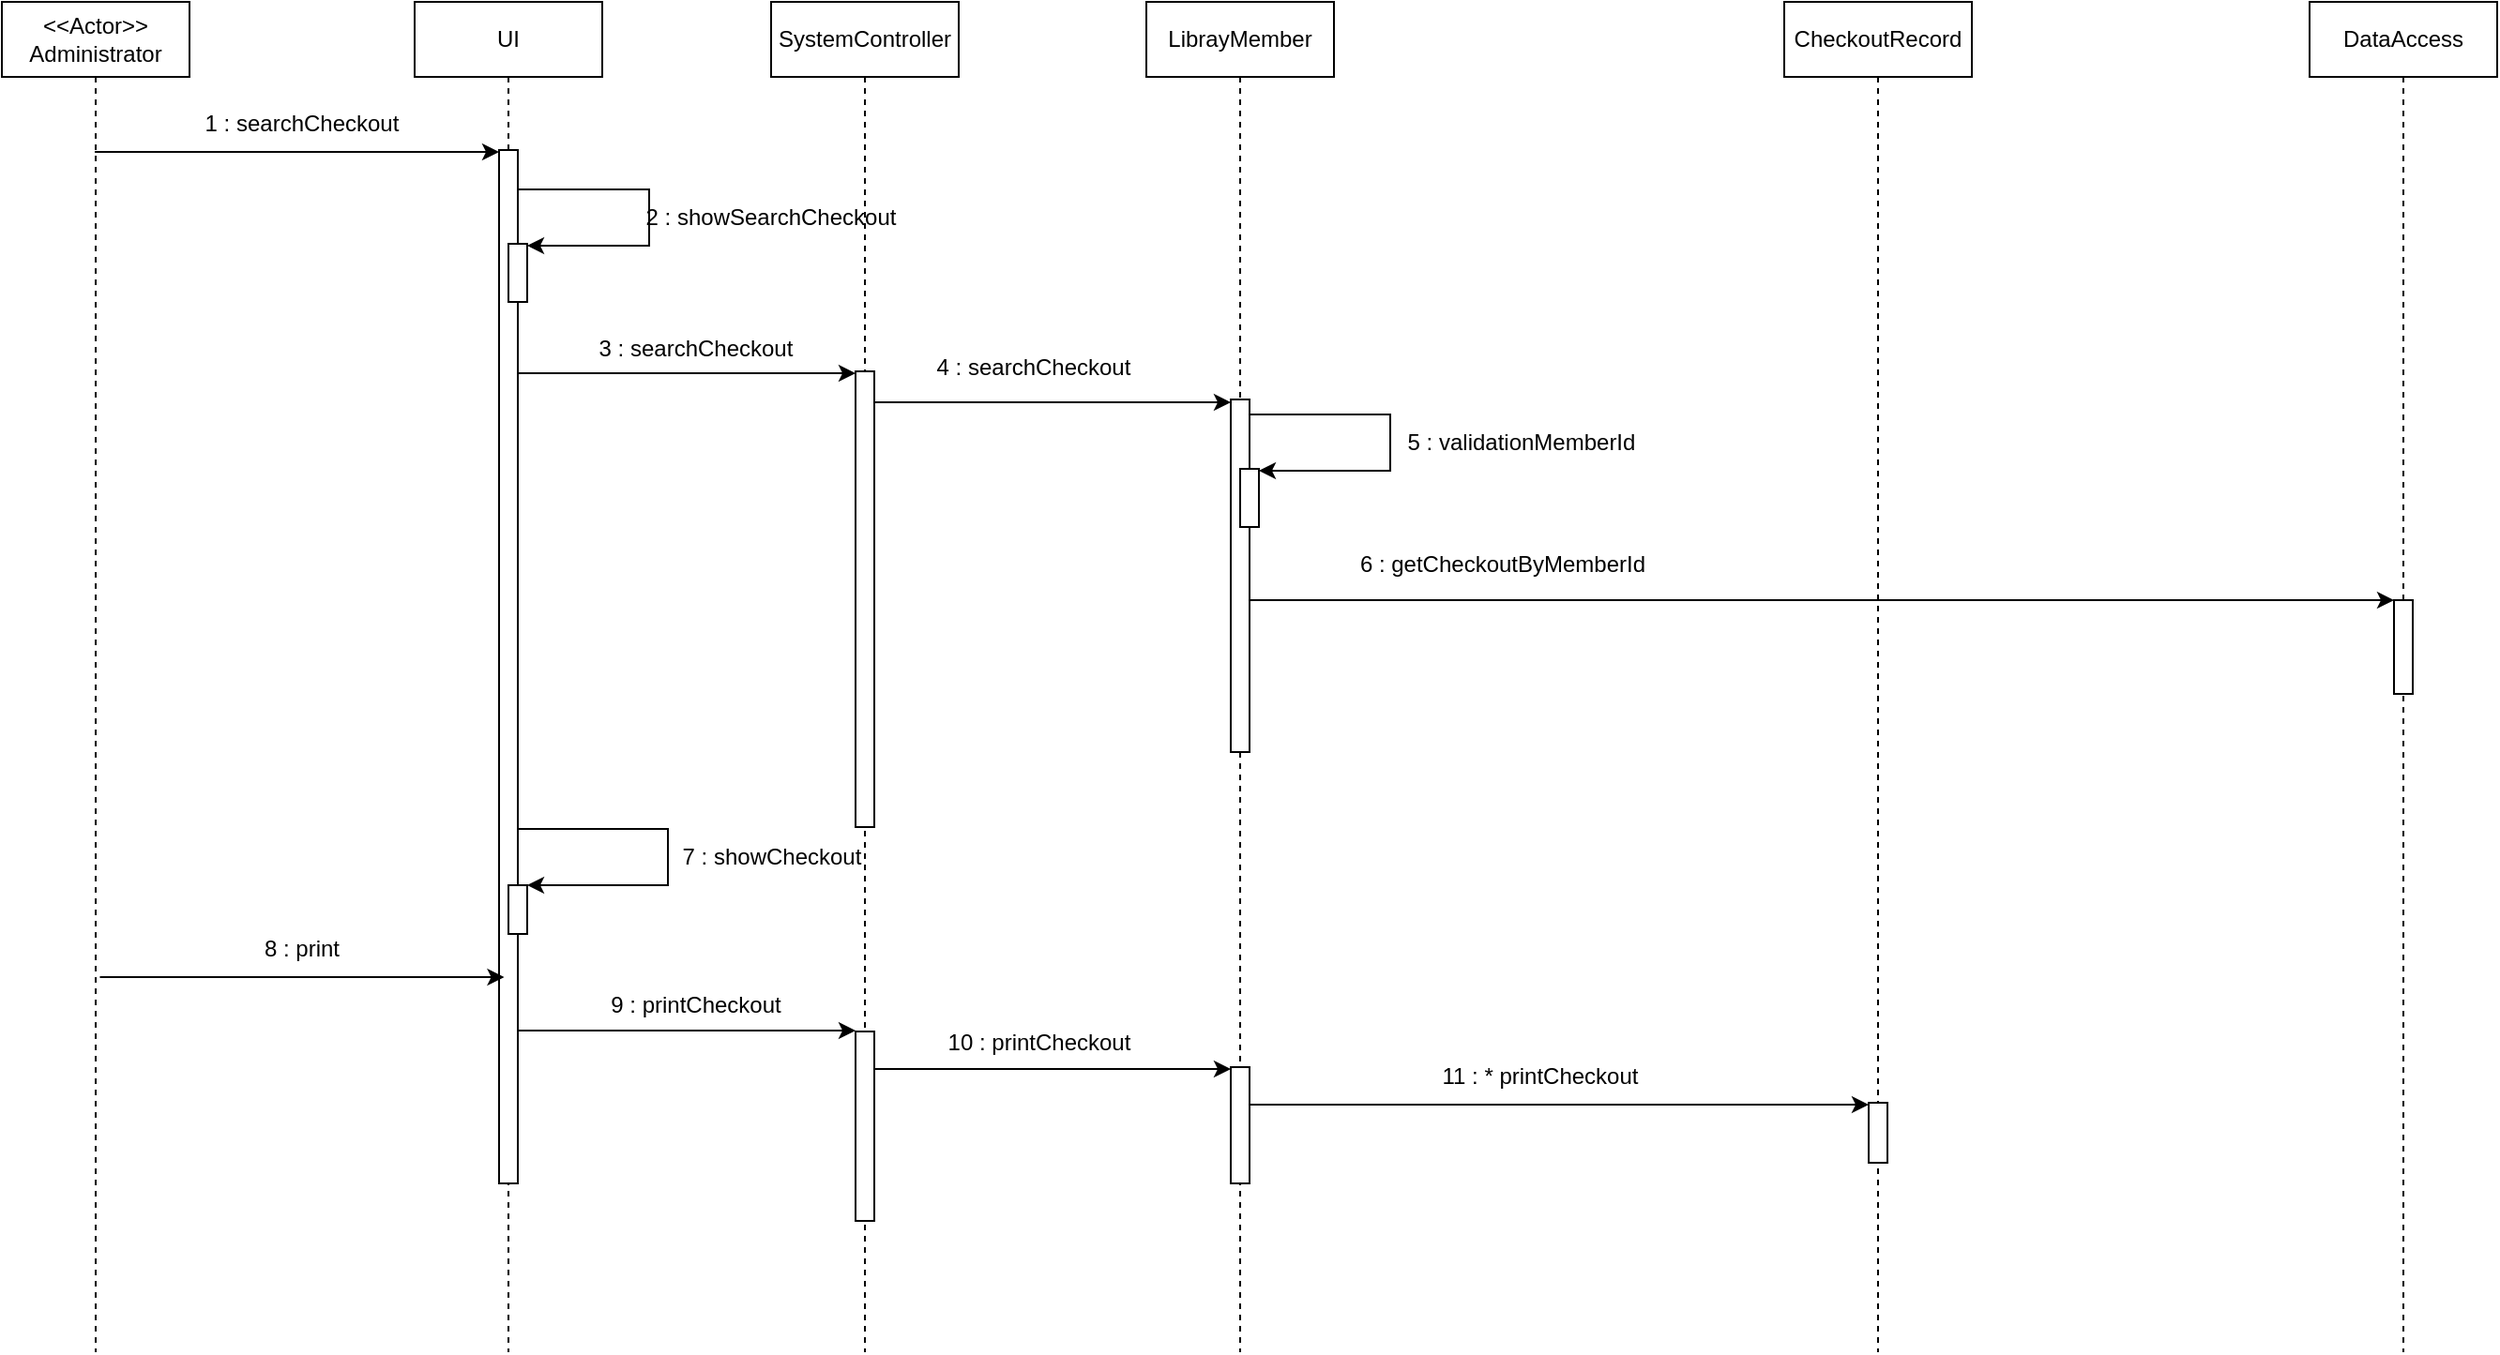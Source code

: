 <mxfile version="22.1.2" type="device">
  <diagram name="Page-1" id="2YBvvXClWsGukQMizWep">
    <mxGraphModel dx="1592" dy="828" grid="1" gridSize="10" guides="1" tooltips="1" connect="1" arrows="1" fold="1" page="1" pageScale="1" pageWidth="850" pageHeight="1100" math="0" shadow="0">
      <root>
        <mxCell id="0" />
        <mxCell id="1" parent="0" />
        <mxCell id="aM9ryv3xv72pqoxQDRHE-1" value="&amp;lt;&amp;lt;Actor&amp;gt;&amp;gt;&lt;br&gt;Administrator" style="shape=umlLifeline;perimeter=lifelinePerimeter;whiteSpace=wrap;html=1;container=0;dropTarget=0;collapsible=0;recursiveResize=0;outlineConnect=0;portConstraint=eastwest;newEdgeStyle={&quot;edgeStyle&quot;:&quot;elbowEdgeStyle&quot;,&quot;elbow&quot;:&quot;vertical&quot;,&quot;curved&quot;:0,&quot;rounded&quot;:0};" parent="1" vertex="1">
          <mxGeometry x="40" y="40" width="100" height="720" as="geometry" />
        </mxCell>
        <mxCell id="aM9ryv3xv72pqoxQDRHE-5" value="UI" style="shape=umlLifeline;perimeter=lifelinePerimeter;whiteSpace=wrap;html=1;container=0;dropTarget=0;collapsible=0;recursiveResize=0;outlineConnect=0;portConstraint=eastwest;newEdgeStyle={&quot;edgeStyle&quot;:&quot;elbowEdgeStyle&quot;,&quot;elbow&quot;:&quot;vertical&quot;,&quot;curved&quot;:0,&quot;rounded&quot;:0};" parent="1" vertex="1">
          <mxGeometry x="260" y="40" width="100" height="720" as="geometry" />
        </mxCell>
        <mxCell id="tzAvLBIY38gFi4zq9o81-4" value="" style="html=1;points=[];perimeter=orthogonalPerimeter;outlineConnect=0;targetShapes=umlLifeline;portConstraint=eastwest;newEdgeStyle={&quot;edgeStyle&quot;:&quot;elbowEdgeStyle&quot;,&quot;elbow&quot;:&quot;vertical&quot;,&quot;curved&quot;:0,&quot;rounded&quot;:0};" parent="aM9ryv3xv72pqoxQDRHE-5" vertex="1">
          <mxGeometry x="45" y="79" width="10" height="551" as="geometry" />
        </mxCell>
        <mxCell id="tzAvLBIY38gFi4zq9o81-15" value="" style="html=1;points=[];perimeter=orthogonalPerimeter;outlineConnect=0;targetShapes=umlLifeline;portConstraint=eastwest;newEdgeStyle={&quot;edgeStyle&quot;:&quot;elbowEdgeStyle&quot;,&quot;elbow&quot;:&quot;vertical&quot;,&quot;curved&quot;:0,&quot;rounded&quot;:0};" parent="aM9ryv3xv72pqoxQDRHE-5" vertex="1">
          <mxGeometry x="50" y="129" width="10" height="31" as="geometry" />
        </mxCell>
        <mxCell id="aTRSrtS2gHxj98zoEJVl-1" value="" style="endArrow=classic;html=1;rounded=0;" parent="aM9ryv3xv72pqoxQDRHE-5" source="tzAvLBIY38gFi4zq9o81-4" target="tzAvLBIY38gFi4zq9o81-15" edge="1">
          <mxGeometry width="50" height="50" relative="1" as="geometry">
            <mxPoint x="60" y="100" as="sourcePoint" />
            <mxPoint x="65" y="130" as="targetPoint" />
            <Array as="points">
              <mxPoint x="125" y="100" />
              <mxPoint x="125" y="130" />
            </Array>
          </mxGeometry>
        </mxCell>
        <mxCell id="tzAvLBIY38gFi4zq9o81-1" value="SystemController" style="shape=umlLifeline;perimeter=lifelinePerimeter;whiteSpace=wrap;html=1;container=0;dropTarget=0;collapsible=0;recursiveResize=0;outlineConnect=0;portConstraint=eastwest;newEdgeStyle={&quot;edgeStyle&quot;:&quot;elbowEdgeStyle&quot;,&quot;elbow&quot;:&quot;vertical&quot;,&quot;curved&quot;:0,&quot;rounded&quot;:0};" parent="1" vertex="1">
          <mxGeometry x="450" y="40" width="100" height="720" as="geometry" />
        </mxCell>
        <mxCell id="tzAvLBIY38gFi4zq9o81-7" value="" style="html=1;points=[];perimeter=orthogonalPerimeter;outlineConnect=0;targetShapes=umlLifeline;portConstraint=eastwest;newEdgeStyle={&quot;edgeStyle&quot;:&quot;elbowEdgeStyle&quot;,&quot;elbow&quot;:&quot;vertical&quot;,&quot;curved&quot;:0,&quot;rounded&quot;:0};" parent="tzAvLBIY38gFi4zq9o81-1" vertex="1">
          <mxGeometry x="45" y="197" width="10" height="243" as="geometry" />
        </mxCell>
        <mxCell id="FMM3vUtKrPc2eLG4mrar-15" value="" style="html=1;points=[];perimeter=orthogonalPerimeter;outlineConnect=0;targetShapes=umlLifeline;portConstraint=eastwest;newEdgeStyle={&quot;edgeStyle&quot;:&quot;elbowEdgeStyle&quot;,&quot;elbow&quot;:&quot;vertical&quot;,&quot;curved&quot;:0,&quot;rounded&quot;:0};" vertex="1" parent="tzAvLBIY38gFi4zq9o81-1">
          <mxGeometry x="45" y="549" width="10" height="101" as="geometry" />
        </mxCell>
        <mxCell id="tzAvLBIY38gFi4zq9o81-2" value="LibrayMember" style="shape=umlLifeline;perimeter=lifelinePerimeter;whiteSpace=wrap;html=1;container=0;dropTarget=0;collapsible=0;recursiveResize=0;outlineConnect=0;portConstraint=eastwest;newEdgeStyle={&quot;edgeStyle&quot;:&quot;elbowEdgeStyle&quot;,&quot;elbow&quot;:&quot;vertical&quot;,&quot;curved&quot;:0,&quot;rounded&quot;:0};" parent="1" vertex="1">
          <mxGeometry x="650" y="40" width="100" height="720" as="geometry" />
        </mxCell>
        <mxCell id="P7pZnIr9eBPzd5SZrVft-8" value="" style="html=1;points=[];perimeter=orthogonalPerimeter;outlineConnect=0;targetShapes=umlLifeline;portConstraint=eastwest;newEdgeStyle={&quot;edgeStyle&quot;:&quot;elbowEdgeStyle&quot;,&quot;elbow&quot;:&quot;vertical&quot;,&quot;curved&quot;:0,&quot;rounded&quot;:0};" parent="tzAvLBIY38gFi4zq9o81-2" vertex="1">
          <mxGeometry x="45" y="212" width="10" height="188" as="geometry" />
        </mxCell>
        <mxCell id="FMM3vUtKrPc2eLG4mrar-3" value="" style="html=1;points=[];perimeter=orthogonalPerimeter;outlineConnect=0;targetShapes=umlLifeline;portConstraint=eastwest;newEdgeStyle={&quot;edgeStyle&quot;:&quot;elbowEdgeStyle&quot;,&quot;elbow&quot;:&quot;vertical&quot;,&quot;curved&quot;:0,&quot;rounded&quot;:0};" vertex="1" parent="tzAvLBIY38gFi4zq9o81-2">
          <mxGeometry x="50" y="249" width="10" height="31" as="geometry" />
        </mxCell>
        <mxCell id="FMM3vUtKrPc2eLG4mrar-4" value="" style="endArrow=classic;html=1;rounded=0;" edge="1" parent="tzAvLBIY38gFi4zq9o81-2" source="P7pZnIr9eBPzd5SZrVft-8" target="FMM3vUtKrPc2eLG4mrar-3">
          <mxGeometry width="50" height="50" relative="1" as="geometry">
            <mxPoint x="60" y="220" as="sourcePoint" />
            <mxPoint x="65" y="250" as="targetPoint" />
            <Array as="points">
              <mxPoint x="130" y="220" />
              <mxPoint x="130" y="250" />
            </Array>
          </mxGeometry>
        </mxCell>
        <mxCell id="FMM3vUtKrPc2eLG4mrar-17" value="" style="html=1;points=[];perimeter=orthogonalPerimeter;outlineConnect=0;targetShapes=umlLifeline;portConstraint=eastwest;newEdgeStyle={&quot;edgeStyle&quot;:&quot;elbowEdgeStyle&quot;,&quot;elbow&quot;:&quot;vertical&quot;,&quot;curved&quot;:0,&quot;rounded&quot;:0};" vertex="1" parent="tzAvLBIY38gFi4zq9o81-2">
          <mxGeometry x="45" y="568" width="10" height="62" as="geometry" />
        </mxCell>
        <mxCell id="tzAvLBIY38gFi4zq9o81-3" value="" style="endArrow=classic;html=1;rounded=0;" parent="1" target="tzAvLBIY38gFi4zq9o81-4" edge="1">
          <mxGeometry width="50" height="50" relative="1" as="geometry">
            <mxPoint x="89.5" y="120" as="sourcePoint" />
            <mxPoint x="260" y="120" as="targetPoint" />
          </mxGeometry>
        </mxCell>
        <mxCell id="tzAvLBIY38gFi4zq9o81-5" value="1 : searchCheckout" style="text;html=1;strokeColor=none;fillColor=none;align=center;verticalAlign=middle;whiteSpace=wrap;rounded=0;" parent="1" vertex="1">
          <mxGeometry x="140" y="90" width="120" height="30" as="geometry" />
        </mxCell>
        <mxCell id="aTRSrtS2gHxj98zoEJVl-3" value="2 : showSearchCheckout" style="text;html=1;strokeColor=none;fillColor=none;align=center;verticalAlign=middle;whiteSpace=wrap;rounded=0;" parent="1" vertex="1">
          <mxGeometry x="380" y="140" width="140" height="30" as="geometry" />
        </mxCell>
        <mxCell id="P7pZnIr9eBPzd5SZrVft-1" value="" style="endArrow=classic;html=1;rounded=0;" parent="1" edge="1">
          <mxGeometry width="50" height="50" relative="1" as="geometry">
            <mxPoint x="315" y="238" as="sourcePoint" />
            <mxPoint x="495" y="238" as="targetPoint" />
          </mxGeometry>
        </mxCell>
        <mxCell id="P7pZnIr9eBPzd5SZrVft-2" value="3 : searchCheckout" style="text;html=1;strokeColor=none;fillColor=none;align=center;verticalAlign=middle;whiteSpace=wrap;rounded=0;" parent="1" vertex="1">
          <mxGeometry x="350" y="210" width="120" height="30" as="geometry" />
        </mxCell>
        <mxCell id="P7pZnIr9eBPzd5SZrVft-6" value="DataAccess" style="shape=umlLifeline;perimeter=lifelinePerimeter;whiteSpace=wrap;html=1;container=0;dropTarget=0;collapsible=0;recursiveResize=0;outlineConnect=0;portConstraint=eastwest;newEdgeStyle={&quot;edgeStyle&quot;:&quot;elbowEdgeStyle&quot;,&quot;elbow&quot;:&quot;vertical&quot;,&quot;curved&quot;:0,&quot;rounded&quot;:0};" parent="1" vertex="1">
          <mxGeometry x="1270" y="40" width="100" height="720" as="geometry" />
        </mxCell>
        <mxCell id="P7pZnIr9eBPzd5SZrVft-13" value="" style="html=1;points=[];perimeter=orthogonalPerimeter;outlineConnect=0;targetShapes=umlLifeline;portConstraint=eastwest;newEdgeStyle={&quot;edgeStyle&quot;:&quot;elbowEdgeStyle&quot;,&quot;elbow&quot;:&quot;vertical&quot;,&quot;curved&quot;:0,&quot;rounded&quot;:0};" parent="P7pZnIr9eBPzd5SZrVft-6" vertex="1">
          <mxGeometry x="45" y="319" width="10" height="50" as="geometry" />
        </mxCell>
        <mxCell id="P7pZnIr9eBPzd5SZrVft-7" value="" style="endArrow=classic;html=1;rounded=0;" parent="1" edge="1" target="P7pZnIr9eBPzd5SZrVft-8">
          <mxGeometry width="50" height="50" relative="1" as="geometry">
            <mxPoint x="505" y="253.5" as="sourcePoint" />
            <mxPoint x="655" y="254" as="targetPoint" />
          </mxGeometry>
        </mxCell>
        <mxCell id="P7pZnIr9eBPzd5SZrVft-18" value="7 : showCheckout" style="text;html=1;strokeColor=none;fillColor=none;align=center;verticalAlign=middle;whiteSpace=wrap;rounded=0;" parent="1" vertex="1">
          <mxGeometry x="367.5" y="481" width="165" height="30" as="geometry" />
        </mxCell>
        <mxCell id="P7pZnIr9eBPzd5SZrVft-17" value="" style="html=1;points=[];perimeter=orthogonalPerimeter;outlineConnect=0;targetShapes=umlLifeline;portConstraint=eastwest;newEdgeStyle={&quot;edgeStyle&quot;:&quot;elbowEdgeStyle&quot;,&quot;elbow&quot;:&quot;vertical&quot;,&quot;curved&quot;:0,&quot;rounded&quot;:0};" parent="1" vertex="1">
          <mxGeometry x="310" y="511" width="10" height="26" as="geometry" />
        </mxCell>
        <mxCell id="P7pZnIr9eBPzd5SZrVft-15" value="" style="endArrow=classic;html=1;rounded=0;" parent="1" edge="1">
          <mxGeometry width="50" height="50" relative="1" as="geometry">
            <mxPoint x="315" y="481" as="sourcePoint" />
            <mxPoint x="320" y="511" as="targetPoint" />
            <Array as="points">
              <mxPoint x="395" y="481" />
              <mxPoint x="395" y="511" />
            </Array>
          </mxGeometry>
        </mxCell>
        <mxCell id="FMM3vUtKrPc2eLG4mrar-1" value="4 : searchCheckout" style="text;html=1;strokeColor=none;fillColor=none;align=center;verticalAlign=middle;whiteSpace=wrap;rounded=0;" vertex="1" parent="1">
          <mxGeometry x="520" y="220" width="140" height="30" as="geometry" />
        </mxCell>
        <mxCell id="FMM3vUtKrPc2eLG4mrar-5" value="5 : validationMemberId" style="text;html=1;strokeColor=none;fillColor=none;align=center;verticalAlign=middle;whiteSpace=wrap;rounded=0;" vertex="1" parent="1">
          <mxGeometry x="780" y="260" width="140" height="30" as="geometry" />
        </mxCell>
        <mxCell id="FMM3vUtKrPc2eLG4mrar-6" value="" style="endArrow=classic;html=1;rounded=0;" edge="1" parent="1" source="P7pZnIr9eBPzd5SZrVft-8" target="P7pZnIr9eBPzd5SZrVft-13">
          <mxGeometry width="50" height="50" relative="1" as="geometry">
            <mxPoint x="710" y="360" as="sourcePoint" />
            <mxPoint x="950" y="361" as="targetPoint" />
          </mxGeometry>
        </mxCell>
        <mxCell id="FMM3vUtKrPc2eLG4mrar-7" value="6 : getCheckoutByMemberId" style="text;html=1;strokeColor=none;fillColor=none;align=center;verticalAlign=middle;whiteSpace=wrap;rounded=0;" vertex="1" parent="1">
          <mxGeometry x="750" y="325" width="180" height="30" as="geometry" />
        </mxCell>
        <mxCell id="FMM3vUtKrPc2eLG4mrar-10" value="" style="endArrow=classic;html=1;rounded=0;" edge="1" parent="1">
          <mxGeometry width="50" height="50" relative="1" as="geometry">
            <mxPoint x="92.25" y="560" as="sourcePoint" />
            <mxPoint x="307.75" y="560" as="targetPoint" />
          </mxGeometry>
        </mxCell>
        <mxCell id="FMM3vUtKrPc2eLG4mrar-11" value="8 : print" style="text;html=1;strokeColor=none;fillColor=none;align=center;verticalAlign=middle;whiteSpace=wrap;rounded=0;" vertex="1" parent="1">
          <mxGeometry x="140" y="530" width="120" height="30" as="geometry" />
        </mxCell>
        <mxCell id="FMM3vUtKrPc2eLG4mrar-12" value="" style="endArrow=classic;html=1;rounded=0;" edge="1" parent="1">
          <mxGeometry width="50" height="50" relative="1" as="geometry">
            <mxPoint x="315" y="588.5" as="sourcePoint" />
            <mxPoint x="495" y="588.5" as="targetPoint" />
          </mxGeometry>
        </mxCell>
        <mxCell id="FMM3vUtKrPc2eLG4mrar-13" value="9 : printCheckout" style="text;html=1;strokeColor=none;fillColor=none;align=center;verticalAlign=middle;whiteSpace=wrap;rounded=0;" vertex="1" parent="1">
          <mxGeometry x="350" y="560" width="120" height="30" as="geometry" />
        </mxCell>
        <mxCell id="FMM3vUtKrPc2eLG4mrar-16" value="" style="endArrow=classic;html=1;rounded=0;" edge="1" parent="1" target="FMM3vUtKrPc2eLG4mrar-17">
          <mxGeometry width="50" height="50" relative="1" as="geometry">
            <mxPoint x="505" y="609" as="sourcePoint" />
            <mxPoint x="680" y="609" as="targetPoint" />
          </mxGeometry>
        </mxCell>
        <mxCell id="FMM3vUtKrPc2eLG4mrar-18" value="11 : * printCheckout" style="text;html=1;strokeColor=none;fillColor=none;align=center;verticalAlign=middle;whiteSpace=wrap;rounded=0;" vertex="1" parent="1">
          <mxGeometry x="800" y="598" width="120" height="30" as="geometry" />
        </mxCell>
        <mxCell id="FMM3vUtKrPc2eLG4mrar-19" value="CheckoutRecord" style="shape=umlLifeline;perimeter=lifelinePerimeter;whiteSpace=wrap;html=1;container=0;dropTarget=0;collapsible=0;recursiveResize=0;outlineConnect=0;portConstraint=eastwest;newEdgeStyle={&quot;edgeStyle&quot;:&quot;elbowEdgeStyle&quot;,&quot;elbow&quot;:&quot;vertical&quot;,&quot;curved&quot;:0,&quot;rounded&quot;:0};" vertex="1" parent="1">
          <mxGeometry x="990" y="40" width="100" height="720" as="geometry" />
        </mxCell>
        <mxCell id="FMM3vUtKrPc2eLG4mrar-21" value="" style="html=1;points=[];perimeter=orthogonalPerimeter;outlineConnect=0;targetShapes=umlLifeline;portConstraint=eastwest;newEdgeStyle={&quot;edgeStyle&quot;:&quot;elbowEdgeStyle&quot;,&quot;elbow&quot;:&quot;vertical&quot;,&quot;curved&quot;:0,&quot;rounded&quot;:0};" vertex="1" parent="FMM3vUtKrPc2eLG4mrar-19">
          <mxGeometry x="45" y="587" width="10" height="32" as="geometry" />
        </mxCell>
        <mxCell id="FMM3vUtKrPc2eLG4mrar-22" value="" style="endArrow=classic;html=1;rounded=0;" edge="1" parent="1">
          <mxGeometry width="50" height="50" relative="1" as="geometry">
            <mxPoint x="705" y="628" as="sourcePoint" />
            <mxPoint x="1035" y="628" as="targetPoint" />
          </mxGeometry>
        </mxCell>
        <mxCell id="FMM3vUtKrPc2eLG4mrar-23" value="10 : printCheckout" style="text;html=1;strokeColor=none;fillColor=none;align=center;verticalAlign=middle;whiteSpace=wrap;rounded=0;" vertex="1" parent="1">
          <mxGeometry x="532.5" y="580" width="120" height="30" as="geometry" />
        </mxCell>
      </root>
    </mxGraphModel>
  </diagram>
</mxfile>
